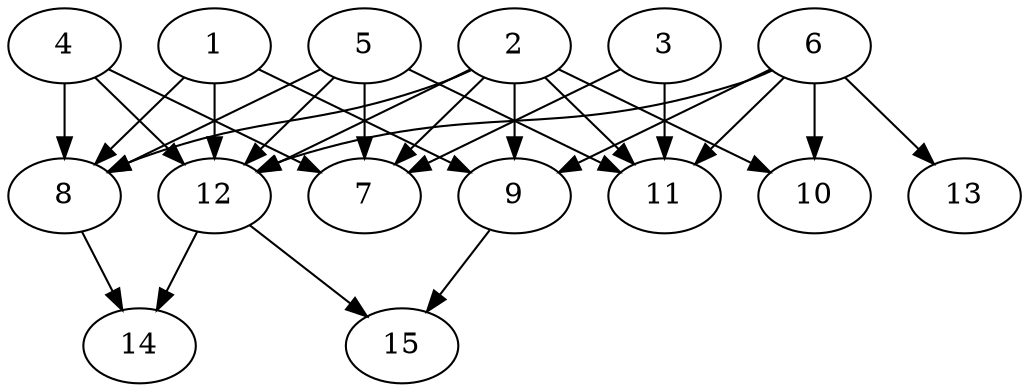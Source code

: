 // DAG automatically generated by daggen at Thu Oct  3 13:59:27 2019
// ./daggen --dot -n 15 --ccr 0.3 --fat 0.7 --regular 0.7 --density 0.7 --mindata 5242880 --maxdata 52428800 
digraph G {
  1 [size="51920213", alpha="0.17", expect_size="15576064"] 
  1 -> 8 [size ="15576064"]
  1 -> 9 [size ="15576064"]
  1 -> 12 [size ="15576064"]
  2 [size="68891307", alpha="0.16", expect_size="20667392"] 
  2 -> 7 [size ="20667392"]
  2 -> 8 [size ="20667392"]
  2 -> 9 [size ="20667392"]
  2 -> 10 [size ="20667392"]
  2 -> 11 [size ="20667392"]
  2 -> 12 [size ="20667392"]
  3 [size="90323627", alpha="0.06", expect_size="27097088"] 
  3 -> 7 [size ="27097088"]
  3 -> 11 [size ="27097088"]
  4 [size="156863147", alpha="0.20", expect_size="47058944"] 
  4 -> 7 [size ="47058944"]
  4 -> 8 [size ="47058944"]
  4 -> 12 [size ="47058944"]
  5 [size="65085440", alpha="0.13", expect_size="19525632"] 
  5 -> 7 [size ="19525632"]
  5 -> 8 [size ="19525632"]
  5 -> 11 [size ="19525632"]
  5 -> 12 [size ="19525632"]
  6 [size="39273813", alpha="0.14", expect_size="11782144"] 
  6 -> 9 [size ="11782144"]
  6 -> 10 [size ="11782144"]
  6 -> 11 [size ="11782144"]
  6 -> 12 [size ="11782144"]
  6 -> 13 [size ="11782144"]
  7 [size="118930773", alpha="0.18", expect_size="35679232"] 
  8 [size="129979733", alpha="0.02", expect_size="38993920"] 
  8 -> 14 [size ="38993920"]
  9 [size="137693867", alpha="0.13", expect_size="41308160"] 
  9 -> 15 [size ="41308160"]
  10 [size="126767787", alpha="0.10", expect_size="38030336"] 
  11 [size="51230720", alpha="0.03", expect_size="15369216"] 
  12 [size="25173333", alpha="0.17", expect_size="7552000"] 
  12 -> 14 [size ="7552000"]
  12 -> 15 [size ="7552000"]
  13 [size="147479893", alpha="0.04", expect_size="44243968"] 
  14 [size="40106667", alpha="0.10", expect_size="12032000"] 
  15 [size="39577600", alpha="0.13", expect_size="11873280"] 
}
